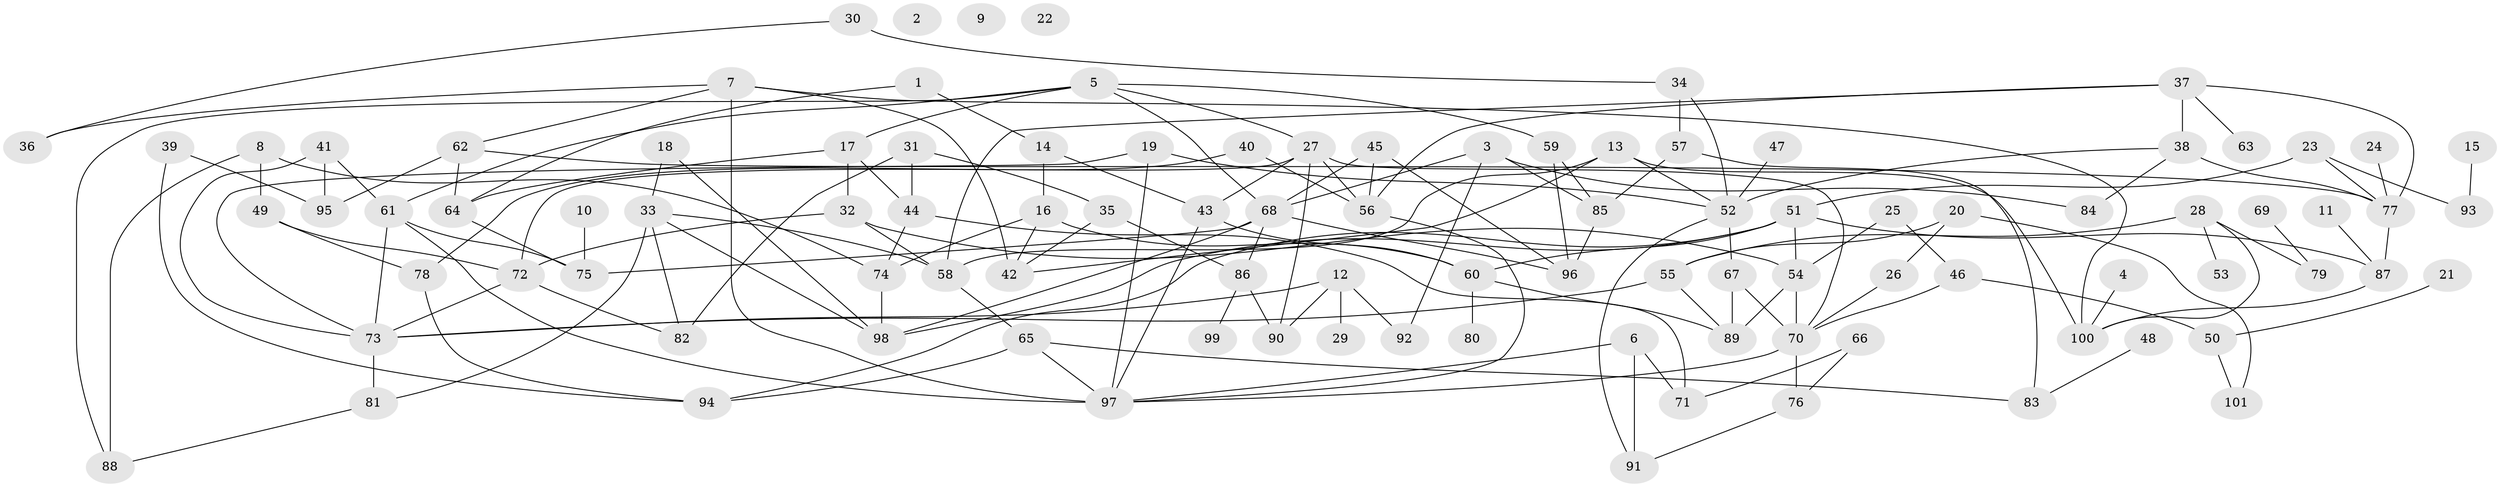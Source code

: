 // coarse degree distribution, {4: 0.2413793103448276, 6: 0.15517241379310345, 5: 0.034482758620689655, 3: 0.20689655172413793, 9: 0.05172413793103448, 2: 0.017241379310344827, 7: 0.10344827586206896, 1: 0.1896551724137931}
// Generated by graph-tools (version 1.1) at 2025/35/03/04/25 23:35:49]
// undirected, 101 vertices, 165 edges
graph export_dot {
  node [color=gray90,style=filled];
  1;
  2;
  3;
  4;
  5;
  6;
  7;
  8;
  9;
  10;
  11;
  12;
  13;
  14;
  15;
  16;
  17;
  18;
  19;
  20;
  21;
  22;
  23;
  24;
  25;
  26;
  27;
  28;
  29;
  30;
  31;
  32;
  33;
  34;
  35;
  36;
  37;
  38;
  39;
  40;
  41;
  42;
  43;
  44;
  45;
  46;
  47;
  48;
  49;
  50;
  51;
  52;
  53;
  54;
  55;
  56;
  57;
  58;
  59;
  60;
  61;
  62;
  63;
  64;
  65;
  66;
  67;
  68;
  69;
  70;
  71;
  72;
  73;
  74;
  75;
  76;
  77;
  78;
  79;
  80;
  81;
  82;
  83;
  84;
  85;
  86;
  87;
  88;
  89;
  90;
  91;
  92;
  93;
  94;
  95;
  96;
  97;
  98;
  99;
  100;
  101;
  1 -- 14;
  1 -- 64;
  3 -- 68;
  3 -- 84;
  3 -- 85;
  3 -- 92;
  4 -- 100;
  5 -- 17;
  5 -- 27;
  5 -- 59;
  5 -- 61;
  5 -- 68;
  5 -- 88;
  6 -- 71;
  6 -- 91;
  6 -- 97;
  7 -- 36;
  7 -- 42;
  7 -- 62;
  7 -- 97;
  7 -- 100;
  8 -- 49;
  8 -- 74;
  8 -- 88;
  10 -- 75;
  11 -- 87;
  12 -- 29;
  12 -- 73;
  12 -- 90;
  12 -- 92;
  13 -- 42;
  13 -- 52;
  13 -- 58;
  13 -- 100;
  14 -- 16;
  14 -- 43;
  15 -- 93;
  16 -- 42;
  16 -- 60;
  16 -- 74;
  17 -- 32;
  17 -- 44;
  17 -- 64;
  18 -- 33;
  18 -- 98;
  19 -- 52;
  19 -- 73;
  19 -- 97;
  20 -- 26;
  20 -- 55;
  20 -- 101;
  21 -- 50;
  23 -- 51;
  23 -- 77;
  23 -- 93;
  24 -- 77;
  25 -- 46;
  25 -- 54;
  26 -- 70;
  27 -- 43;
  27 -- 56;
  27 -- 70;
  27 -- 72;
  27 -- 90;
  28 -- 53;
  28 -- 55;
  28 -- 79;
  28 -- 100;
  30 -- 34;
  30 -- 36;
  31 -- 35;
  31 -- 44;
  31 -- 82;
  32 -- 54;
  32 -- 58;
  32 -- 72;
  33 -- 58;
  33 -- 81;
  33 -- 82;
  33 -- 98;
  34 -- 52;
  34 -- 57;
  35 -- 42;
  35 -- 86;
  37 -- 38;
  37 -- 56;
  37 -- 58;
  37 -- 63;
  37 -- 77;
  38 -- 52;
  38 -- 77;
  38 -- 84;
  39 -- 94;
  39 -- 95;
  40 -- 56;
  40 -- 78;
  41 -- 61;
  41 -- 73;
  41 -- 95;
  43 -- 60;
  43 -- 97;
  44 -- 71;
  44 -- 74;
  45 -- 56;
  45 -- 68;
  45 -- 96;
  46 -- 50;
  46 -- 70;
  47 -- 52;
  48 -- 83;
  49 -- 72;
  49 -- 78;
  50 -- 101;
  51 -- 54;
  51 -- 60;
  51 -- 87;
  51 -- 94;
  51 -- 98;
  52 -- 67;
  52 -- 91;
  54 -- 70;
  54 -- 89;
  55 -- 73;
  55 -- 89;
  56 -- 97;
  57 -- 83;
  57 -- 85;
  58 -- 65;
  59 -- 85;
  59 -- 96;
  60 -- 80;
  60 -- 89;
  61 -- 73;
  61 -- 75;
  61 -- 97;
  62 -- 64;
  62 -- 77;
  62 -- 95;
  64 -- 75;
  65 -- 83;
  65 -- 94;
  65 -- 97;
  66 -- 71;
  66 -- 76;
  67 -- 70;
  67 -- 89;
  68 -- 75;
  68 -- 86;
  68 -- 96;
  68 -- 98;
  69 -- 79;
  70 -- 76;
  70 -- 97;
  72 -- 73;
  72 -- 82;
  73 -- 81;
  74 -- 98;
  76 -- 91;
  77 -- 87;
  78 -- 94;
  81 -- 88;
  85 -- 96;
  86 -- 90;
  86 -- 99;
  87 -- 100;
}
